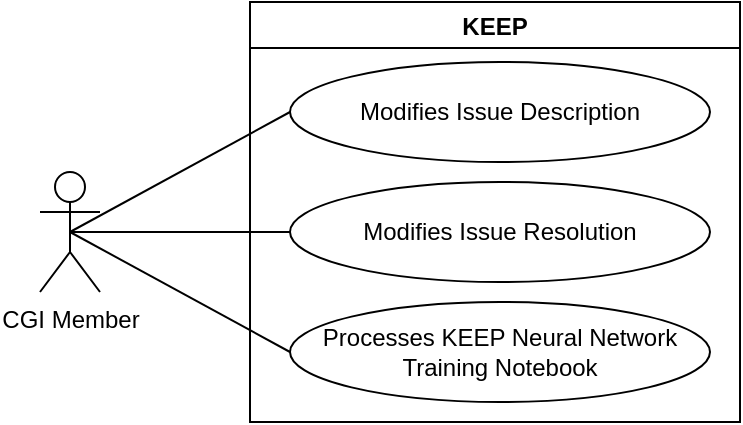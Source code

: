 <mxfile version="13.10.3" type="device"><diagram id="WG9jl3WtAKVC3ytz6V8w" name="Page-1"><mxGraphModel dx="1422" dy="762" grid="1" gridSize="10" guides="1" tooltips="1" connect="1" arrows="1" fold="1" page="1" pageScale="1" pageWidth="850" pageHeight="1100" math="0" shadow="0"><root><mxCell id="0"/><mxCell id="1" parent="0"/><mxCell id="OEreX4hQYHi21KbbWaft-1" value="KEEP" style="swimlane;" parent="1" vertex="1"><mxGeometry x="345" y="130" width="245" height="210" as="geometry"/></mxCell><mxCell id="OEreX4hQYHi21KbbWaft-6" value="Processes KEEP Neural Network Training Notebook" style="ellipse;whiteSpace=wrap;html=1;" parent="OEreX4hQYHi21KbbWaft-1" vertex="1"><mxGeometry x="20" y="150" width="210" height="50" as="geometry"/></mxCell><mxCell id="OEreX4hQYHi21KbbWaft-5" value="Modifies Issue Resolution" style="ellipse;whiteSpace=wrap;html=1;" parent="OEreX4hQYHi21KbbWaft-1" vertex="1"><mxGeometry x="20" y="90" width="210" height="50" as="geometry"/></mxCell><mxCell id="OEreX4hQYHi21KbbWaft-2" value="Modifies Issue Description" style="ellipse;whiteSpace=wrap;html=1;" parent="1" vertex="1"><mxGeometry x="365" y="160" width="210" height="50" as="geometry"/></mxCell><mxCell id="OEreX4hQYHi21KbbWaft-8" style="rounded=0;orthogonalLoop=1;jettySize=auto;html=1;exitX=0.5;exitY=0.5;exitDx=0;exitDy=0;exitPerimeter=0;entryX=0;entryY=0.5;entryDx=0;entryDy=0;endArrow=none;endFill=0;" parent="1" source="OEreX4hQYHi21KbbWaft-7" target="OEreX4hQYHi21KbbWaft-2" edge="1"><mxGeometry relative="1" as="geometry"/></mxCell><mxCell id="OEreX4hQYHi21KbbWaft-9" style="edgeStyle=none;rounded=0;orthogonalLoop=1;jettySize=auto;html=1;exitX=0.5;exitY=0.5;exitDx=0;exitDy=0;exitPerimeter=0;entryX=0;entryY=0.5;entryDx=0;entryDy=0;endArrow=none;endFill=0;" parent="1" source="OEreX4hQYHi21KbbWaft-7" target="OEreX4hQYHi21KbbWaft-5" edge="1"><mxGeometry relative="1" as="geometry"/></mxCell><mxCell id="OEreX4hQYHi21KbbWaft-10" style="edgeStyle=none;rounded=0;orthogonalLoop=1;jettySize=auto;html=1;exitX=0.5;exitY=0.5;exitDx=0;exitDy=0;exitPerimeter=0;entryX=0;entryY=0.5;entryDx=0;entryDy=0;endArrow=none;endFill=0;" parent="1" source="OEreX4hQYHi21KbbWaft-7" target="OEreX4hQYHi21KbbWaft-6" edge="1"><mxGeometry relative="1" as="geometry"/></mxCell><mxCell id="OEreX4hQYHi21KbbWaft-7" value="CGI Member" style="shape=umlActor;verticalLabelPosition=bottom;verticalAlign=top;html=1;outlineConnect=0;" parent="1" vertex="1"><mxGeometry x="240" y="215" width="30" height="60" as="geometry"/></mxCell></root></mxGraphModel></diagram></mxfile>